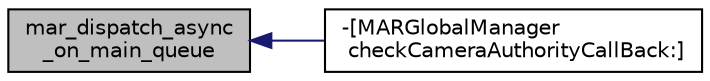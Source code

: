digraph "mar_dispatch_async_on_main_queue"
{
  edge [fontname="Helvetica",fontsize="10",labelfontname="Helvetica",labelfontsize="10"];
  node [fontname="Helvetica",fontsize="10",shape=record];
  rankdir="LR";
  Node1 [label="mar_dispatch_async\l_on_main_queue",height=0.2,width=0.4,color="black", fillcolor="grey75", style="filled", fontcolor="black"];
  Node1 -> Node2 [dir="back",color="midnightblue",fontsize="10",style="solid",fontname="Helvetica"];
  Node2 [label="-[MARGlobalManager\l checkCameraAuthorityCallBack:]",height=0.2,width=0.4,color="black", fillcolor="white", style="filled",URL="$interface_m_a_r_global_manager.html#abdf02615736a7460ba48835068e041ed"];
}
